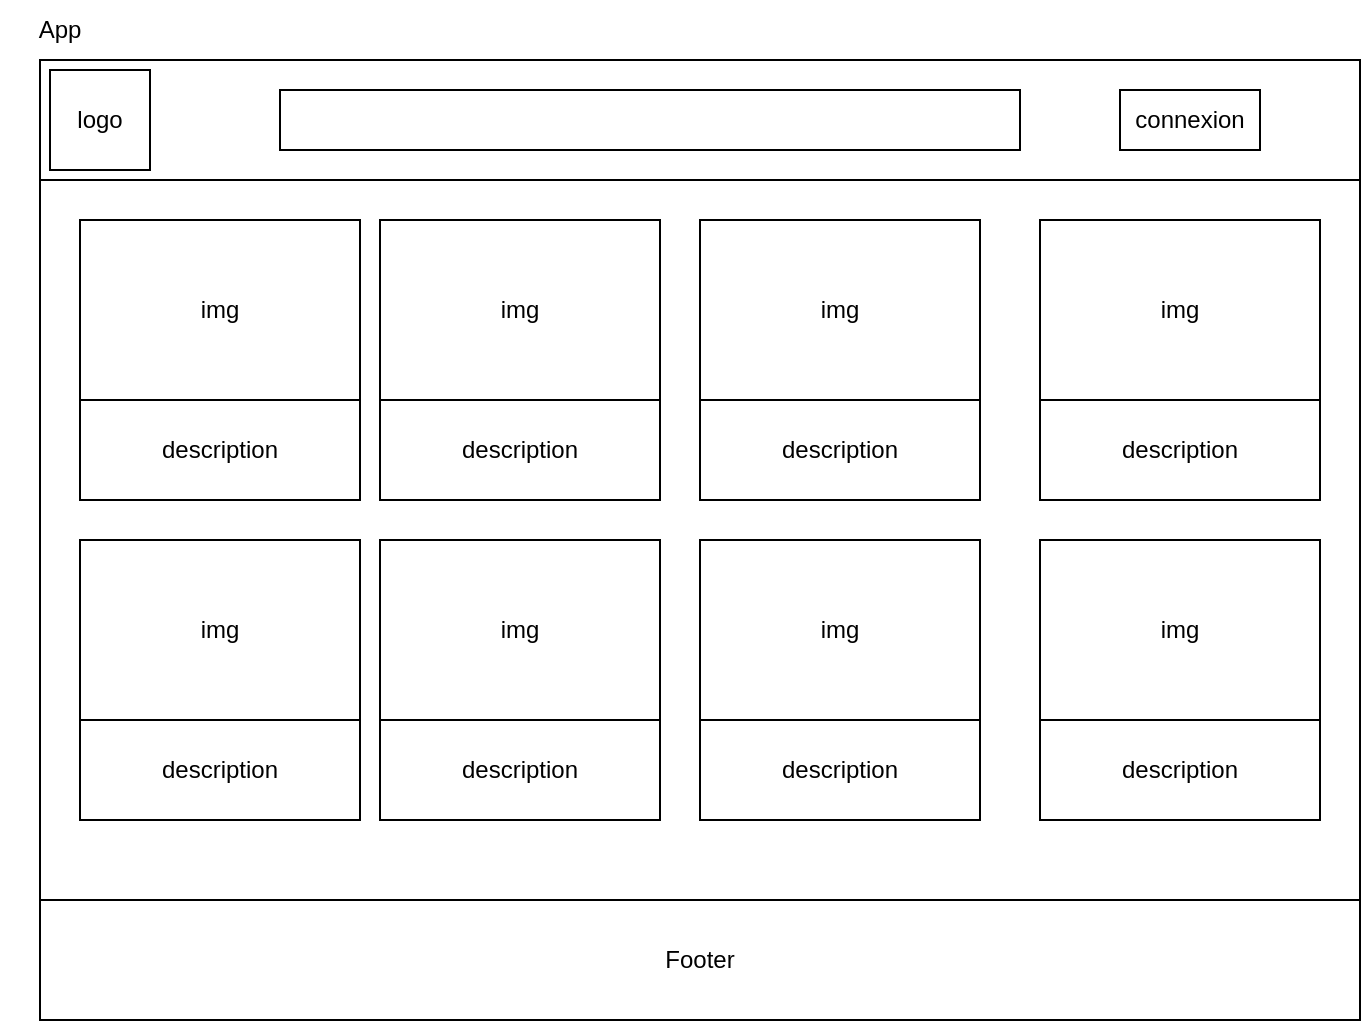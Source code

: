 <mxfile>
    <diagram id="bWEeatQy_bqJM8DSeHig" name="Desktop">
        <mxGraphModel dx="603" dy="114" grid="1" gridSize="10" guides="1" tooltips="1" connect="1" arrows="1" fold="1" page="1" pageScale="1" pageWidth="827" pageHeight="1169" math="0" shadow="0">
            <root>
                <mxCell id="0"/>
                <mxCell id="1" parent="0"/>
                <mxCell id="2" value="" style="rounded=0;whiteSpace=wrap;html=1;" vertex="1" parent="1">
                    <mxGeometry x="40" y="40" width="660" height="480" as="geometry"/>
                </mxCell>
                <mxCell id="4" value="" style="rounded=0;whiteSpace=wrap;html=1;" vertex="1" parent="1">
                    <mxGeometry x="40" y="40" width="660" height="60" as="geometry"/>
                </mxCell>
                <mxCell id="3" value="App" style="text;html=1;strokeColor=none;fillColor=none;align=center;verticalAlign=middle;whiteSpace=wrap;rounded=0;" vertex="1" parent="1">
                    <mxGeometry x="20" y="10" width="60" height="30" as="geometry"/>
                </mxCell>
                <mxCell id="5" value="header" style="text;html=1;strokeColor=none;fillColor=none;align=center;verticalAlign=middle;whiteSpace=wrap;rounded=0;" vertex="1" parent="1">
                    <mxGeometry x="40" y="40" width="60" height="30" as="geometry"/>
                </mxCell>
                <mxCell id="6" value="Footer" style="rounded=0;whiteSpace=wrap;html=1;" vertex="1" parent="1">
                    <mxGeometry x="40" y="460" width="660" height="60" as="geometry"/>
                </mxCell>
                <mxCell id="7" value="logo" style="whiteSpace=wrap;html=1;aspect=fixed;" vertex="1" parent="1">
                    <mxGeometry x="45" y="45" width="50" height="50" as="geometry"/>
                </mxCell>
                <mxCell id="8" value="" style="rounded=0;whiteSpace=wrap;html=1;" vertex="1" parent="1">
                    <mxGeometry x="160" y="55" width="370" height="30" as="geometry"/>
                </mxCell>
                <mxCell id="9" value="connexion" style="rounded=0;whiteSpace=wrap;html=1;" vertex="1" parent="1">
                    <mxGeometry x="580" y="55" width="70" height="30" as="geometry"/>
                </mxCell>
                <mxCell id="10" value="" style="whiteSpace=wrap;html=1;aspect=fixed;" vertex="1" parent="1">
                    <mxGeometry x="60" y="120" width="140" height="140" as="geometry"/>
                </mxCell>
                <mxCell id="11" value="" style="whiteSpace=wrap;html=1;aspect=fixed;" vertex="1" parent="1">
                    <mxGeometry x="210" y="280" width="140" height="140" as="geometry"/>
                </mxCell>
                <mxCell id="12" value="" style="whiteSpace=wrap;html=1;aspect=fixed;" vertex="1" parent="1">
                    <mxGeometry x="60" y="280" width="140" height="140" as="geometry"/>
                </mxCell>
                <mxCell id="13" value="" style="whiteSpace=wrap;html=1;aspect=fixed;" vertex="1" parent="1">
                    <mxGeometry x="210" y="120" width="140" height="140" as="geometry"/>
                </mxCell>
                <mxCell id="14" value="" style="whiteSpace=wrap;html=1;aspect=fixed;" vertex="1" parent="1">
                    <mxGeometry x="370" y="120" width="140" height="140" as="geometry"/>
                </mxCell>
                <mxCell id="15" value="" style="whiteSpace=wrap;html=1;aspect=fixed;" vertex="1" parent="1">
                    <mxGeometry x="540" y="120" width="140" height="140" as="geometry"/>
                </mxCell>
                <mxCell id="16" value="" style="whiteSpace=wrap;html=1;aspect=fixed;" vertex="1" parent="1">
                    <mxGeometry x="370" y="280" width="140" height="140" as="geometry"/>
                </mxCell>
                <mxCell id="17" value="" style="whiteSpace=wrap;html=1;aspect=fixed;" vertex="1" parent="1">
                    <mxGeometry x="540" y="280" width="140" height="140" as="geometry"/>
                </mxCell>
                <mxCell id="19" value="img" style="rounded=0;whiteSpace=wrap;html=1;" vertex="1" parent="1">
                    <mxGeometry x="60" y="120" width="140" height="90" as="geometry"/>
                </mxCell>
                <mxCell id="20" value="description" style="rounded=0;whiteSpace=wrap;html=1;" vertex="1" parent="1">
                    <mxGeometry x="60" y="210" width="140" height="50" as="geometry"/>
                </mxCell>
                <mxCell id="21" value="img" style="rounded=0;whiteSpace=wrap;html=1;" vertex="1" parent="1">
                    <mxGeometry x="210" y="120" width="140" height="90" as="geometry"/>
                </mxCell>
                <mxCell id="22" value="img" style="rounded=0;whiteSpace=wrap;html=1;" vertex="1" parent="1">
                    <mxGeometry x="370" y="120" width="140" height="90" as="geometry"/>
                </mxCell>
                <mxCell id="23" value="img" style="rounded=0;whiteSpace=wrap;html=1;" vertex="1" parent="1">
                    <mxGeometry x="540" y="120" width="140" height="90" as="geometry"/>
                </mxCell>
                <mxCell id="24" value="description" style="rounded=0;whiteSpace=wrap;html=1;" vertex="1" parent="1">
                    <mxGeometry x="370" y="210" width="140" height="50" as="geometry"/>
                </mxCell>
                <mxCell id="25" value="description" style="rounded=0;whiteSpace=wrap;html=1;" vertex="1" parent="1">
                    <mxGeometry x="210" y="210" width="140" height="50" as="geometry"/>
                </mxCell>
                <mxCell id="26" value="description" style="rounded=0;whiteSpace=wrap;html=1;" vertex="1" parent="1">
                    <mxGeometry x="540" y="210" width="140" height="50" as="geometry"/>
                </mxCell>
                <mxCell id="27" value="img" style="rounded=0;whiteSpace=wrap;html=1;" vertex="1" parent="1">
                    <mxGeometry x="540" y="280" width="140" height="90" as="geometry"/>
                </mxCell>
                <mxCell id="28" value="img" style="rounded=0;whiteSpace=wrap;html=1;" vertex="1" parent="1">
                    <mxGeometry x="370" y="280" width="140" height="90" as="geometry"/>
                </mxCell>
                <mxCell id="29" value="img" style="rounded=0;whiteSpace=wrap;html=1;" vertex="1" parent="1">
                    <mxGeometry x="210" y="280" width="140" height="90" as="geometry"/>
                </mxCell>
                <mxCell id="30" value="img" style="rounded=0;whiteSpace=wrap;html=1;" vertex="1" parent="1">
                    <mxGeometry x="60" y="280" width="140" height="90" as="geometry"/>
                </mxCell>
                <mxCell id="31" value="description" style="rounded=0;whiteSpace=wrap;html=1;" vertex="1" parent="1">
                    <mxGeometry x="540" y="370" width="140" height="50" as="geometry"/>
                </mxCell>
                <mxCell id="32" value="description" style="rounded=0;whiteSpace=wrap;html=1;" vertex="1" parent="1">
                    <mxGeometry x="370" y="370" width="140" height="50" as="geometry"/>
                </mxCell>
                <mxCell id="33" value="description" style="rounded=0;whiteSpace=wrap;html=1;" vertex="1" parent="1">
                    <mxGeometry x="210" y="370" width="140" height="50" as="geometry"/>
                </mxCell>
                <mxCell id="34" value="description" style="rounded=0;whiteSpace=wrap;html=1;" vertex="1" parent="1">
                    <mxGeometry x="60" y="370" width="140" height="50" as="geometry"/>
                </mxCell>
            </root>
        </mxGraphModel>
    </diagram>
    <diagram id="qgK45kgJCffX3YjcEa1z" name="Mobile">
        <mxGraphModel dx="603" dy="114" grid="1" gridSize="10" guides="1" tooltips="1" connect="1" arrows="1" fold="1" page="1" pageScale="1" pageWidth="827" pageHeight="1169" math="0" shadow="0">
            <root>
                <mxCell id="0"/>
                <mxCell id="1" parent="0"/>
                <mxCell id="L6ZmkEAp-DjxylpgQZ5--2" value="" style="rounded=0;whiteSpace=wrap;html=1;" vertex="1" parent="1">
                    <mxGeometry x="200" y="40" width="280" height="400" as="geometry"/>
                </mxCell>
                <mxCell id="L6ZmkEAp-DjxylpgQZ5--3" value="" style="rounded=0;whiteSpace=wrap;html=1;" vertex="1" parent="1">
                    <mxGeometry x="200" y="40" width="280" height="60" as="geometry"/>
                </mxCell>
                <mxCell id="L6ZmkEAp-DjxylpgQZ5--4" value="App-mobile" style="text;html=1;strokeColor=none;fillColor=none;align=center;verticalAlign=middle;whiteSpace=wrap;rounded=0;" vertex="1" parent="1">
                    <mxGeometry x="190" y="20" width="90" height="30" as="geometry"/>
                </mxCell>
                <mxCell id="L6ZmkEAp-DjxylpgQZ5--5" value="logo" style="whiteSpace=wrap;html=1;aspect=fixed;" vertex="1" parent="1">
                    <mxGeometry x="215" y="50" width="40" height="40" as="geometry"/>
                </mxCell>
                <mxCell id="L6ZmkEAp-DjxylpgQZ5--6" value="" style="endArrow=none;html=1;" edge="1" parent="1">
                    <mxGeometry width="50" height="50" relative="1" as="geometry">
                        <mxPoint x="469" y="63" as="sourcePoint"/>
                        <mxPoint x="439" y="63" as="targetPoint"/>
                    </mxGeometry>
                </mxCell>
                <mxCell id="L6ZmkEAp-DjxylpgQZ5--7" value="" style="endArrow=none;html=1;" edge="1" parent="1">
                    <mxGeometry width="50" height="50" relative="1" as="geometry">
                        <mxPoint x="470" y="70" as="sourcePoint"/>
                        <mxPoint x="440" y="70" as="targetPoint"/>
                    </mxGeometry>
                </mxCell>
                <mxCell id="L6ZmkEAp-DjxylpgQZ5--8" value="" style="endArrow=none;html=1;" edge="1" parent="1">
                    <mxGeometry width="50" height="50" relative="1" as="geometry">
                        <mxPoint x="469" y="77" as="sourcePoint"/>
                        <mxPoint x="439" y="77" as="targetPoint"/>
                    </mxGeometry>
                </mxCell>
                <mxCell id="L6ZmkEAp-DjxylpgQZ5--10" value="" style="endArrow=none;html=1;" edge="1" parent="1">
                    <mxGeometry width="50" height="50" relative="1" as="geometry">
                        <mxPoint x="469" y="84" as="sourcePoint"/>
                        <mxPoint x="439" y="84" as="targetPoint"/>
                    </mxGeometry>
                </mxCell>
                <mxCell id="L6ZmkEAp-DjxylpgQZ5--11" value="connexion" style="rounded=0;whiteSpace=wrap;html=1;" vertex="1" parent="1">
                    <mxGeometry x="300" y="50" width="80" height="40" as="geometry"/>
                </mxCell>
                <mxCell id="L6ZmkEAp-DjxylpgQZ5--12" value="" style="whiteSpace=wrap;html=1;aspect=fixed;" vertex="1" parent="1">
                    <mxGeometry x="210" y="110" width="260" height="260" as="geometry"/>
                </mxCell>
                <mxCell id="L6ZmkEAp-DjxylpgQZ5--14" value="img&lt;br&gt;" style="rounded=0;whiteSpace=wrap;html=1;" vertex="1" parent="1">
                    <mxGeometry x="210" y="110" width="260" height="170" as="geometry"/>
                </mxCell>
                <mxCell id="L6ZmkEAp-DjxylpgQZ5--15" value="description" style="rounded=0;whiteSpace=wrap;html=1;" vertex="1" parent="1">
                    <mxGeometry x="210" y="280" width="260" height="90" as="geometry"/>
                </mxCell>
                <mxCell id="L6ZmkEAp-DjxylpgQZ5--16" value="Footer" style="rounded=0;whiteSpace=wrap;html=1;" vertex="1" parent="1">
                    <mxGeometry x="200" y="380" width="280" height="60" as="geometry"/>
                </mxCell>
            </root>
        </mxGraphModel>
    </diagram>
</mxfile>